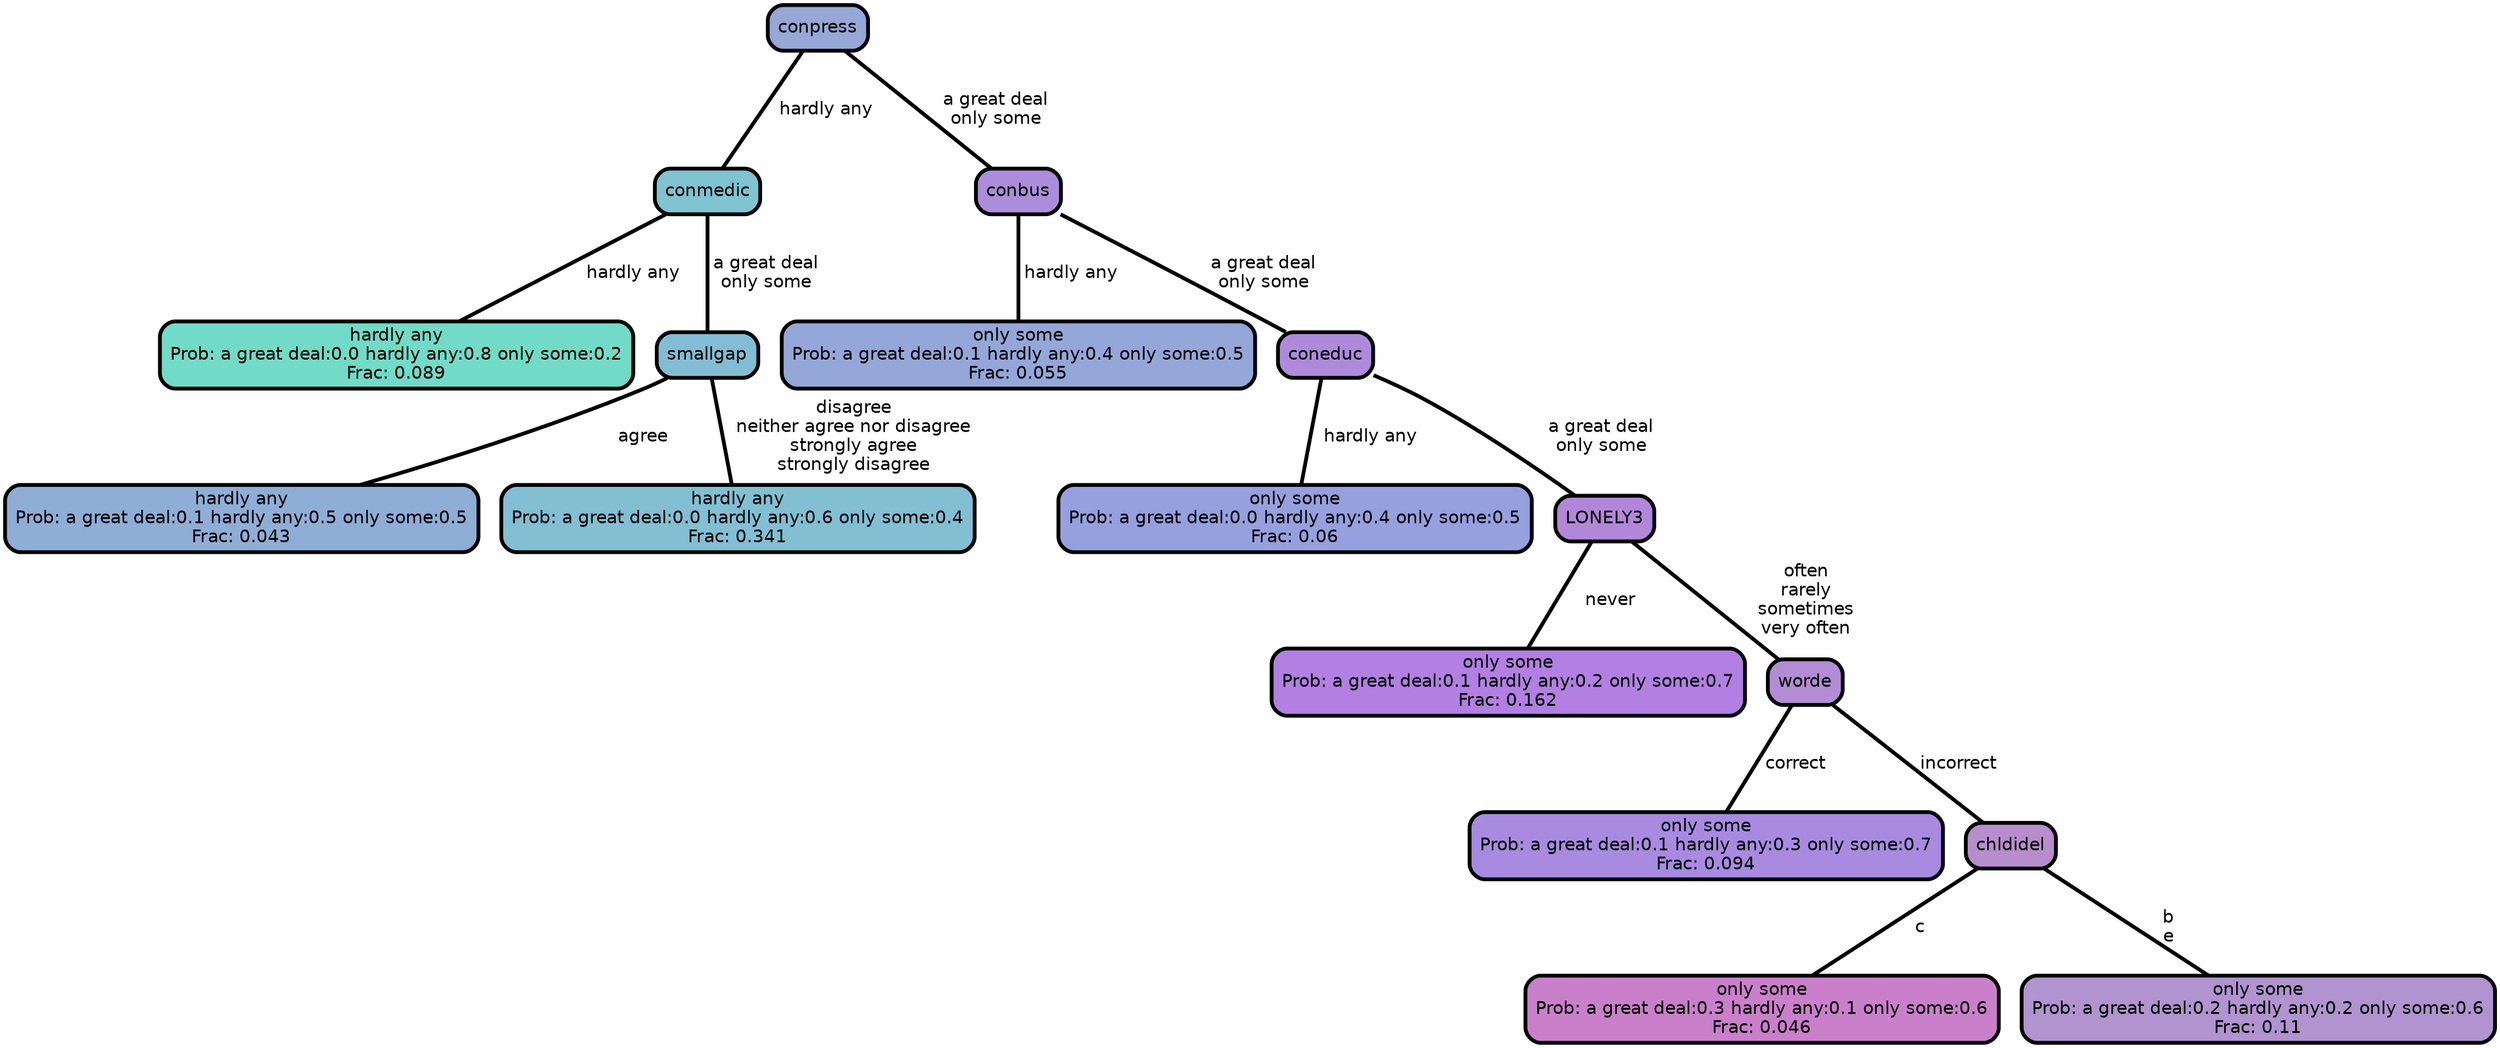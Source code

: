 graph Tree {
node [shape=box, style="filled, rounded",color="black",penwidth="3",fontcolor="black",                 fontname=helvetica] ;
graph [ranksep="0 equally", splines=straight,                 bgcolor=transparent, dpi=200] ;
edge [fontname=helvetica, color=black] ;
0 [label="hardly any
Prob: a great deal:0.0 hardly any:0.8 only some:0.2
Frac: 0.089", fillcolor="#71dbc7"] ;
1 [label="conmedic", fillcolor="#80c3d1"] ;
2 [label="hardly any
Prob: a great deal:0.1 hardly any:0.5 only some:0.5
Frac: 0.043", fillcolor="#8faed6"] ;
3 [label="smallgap", fillcolor="#83bdd3"] ;
4 [label="hardly any
Prob: a great deal:0.0 hardly any:0.6 only some:0.4
Frac: 0.341", fillcolor="#82bfd3"] ;
5 [label="conpress", fillcolor="#97a7d6"] ;
6 [label="only some
Prob: a great deal:0.1 hardly any:0.4 only some:0.5
Frac: 0.055", fillcolor="#94a7d8"] ;
7 [label="conbus", fillcolor="#ac8ddb"] ;
8 [label="only some
Prob: a great deal:0.0 hardly any:0.4 only some:0.5
Frac: 0.06", fillcolor="#96a0de"] ;
9 [label="coneduc", fillcolor="#ae8adb"] ;
10 [label="only some
Prob: a great deal:0.1 hardly any:0.2 only some:0.7
Frac: 0.162", fillcolor="#b180e2"] ;
11 [label="LONELY3", fillcolor="#b287da"] ;
12 [label="only some
Prob: a great deal:0.1 hardly any:0.3 only some:0.7
Frac: 0.094", fillcolor="#a88be1"] ;
13 [label="worde", fillcolor="#b28cd5"] ;
14 [label="only some
Prob: a great deal:0.3 hardly any:0.1 only some:0.6
Frac: 0.046", fillcolor="#ca7fcb"] ;
15 [label="chldidel", fillcolor="#b88dce"] ;
16 [label="only some
Prob: a great deal:0.2 hardly any:0.2 only some:0.6
Frac: 0.11", fillcolor="#b193cf"] ;
1 -- 0 [label=" hardly any",penwidth=3] ;
1 -- 3 [label=" a great deal\n only some",penwidth=3] ;
3 -- 2 [label=" agree",penwidth=3] ;
3 -- 4 [label=" disagree\n neither agree nor disagree\n strongly agree\n strongly disagree",penwidth=3] ;
5 -- 1 [label=" hardly any",penwidth=3] ;
5 -- 7 [label=" a great deal\n only some",penwidth=3] ;
7 -- 6 [label=" hardly any",penwidth=3] ;
7 -- 9 [label=" a great deal\n only some",penwidth=3] ;
9 -- 8 [label=" hardly any",penwidth=3] ;
9 -- 11 [label=" a great deal\n only some",penwidth=3] ;
11 -- 10 [label=" never",penwidth=3] ;
11 -- 13 [label=" often\n rarely\n sometimes\n very often",penwidth=3] ;
13 -- 12 [label=" correct",penwidth=3] ;
13 -- 15 [label=" incorrect",penwidth=3] ;
15 -- 14 [label=" c",penwidth=3] ;
15 -- 16 [label=" b\n e",penwidth=3] ;
{rank = same;}}
